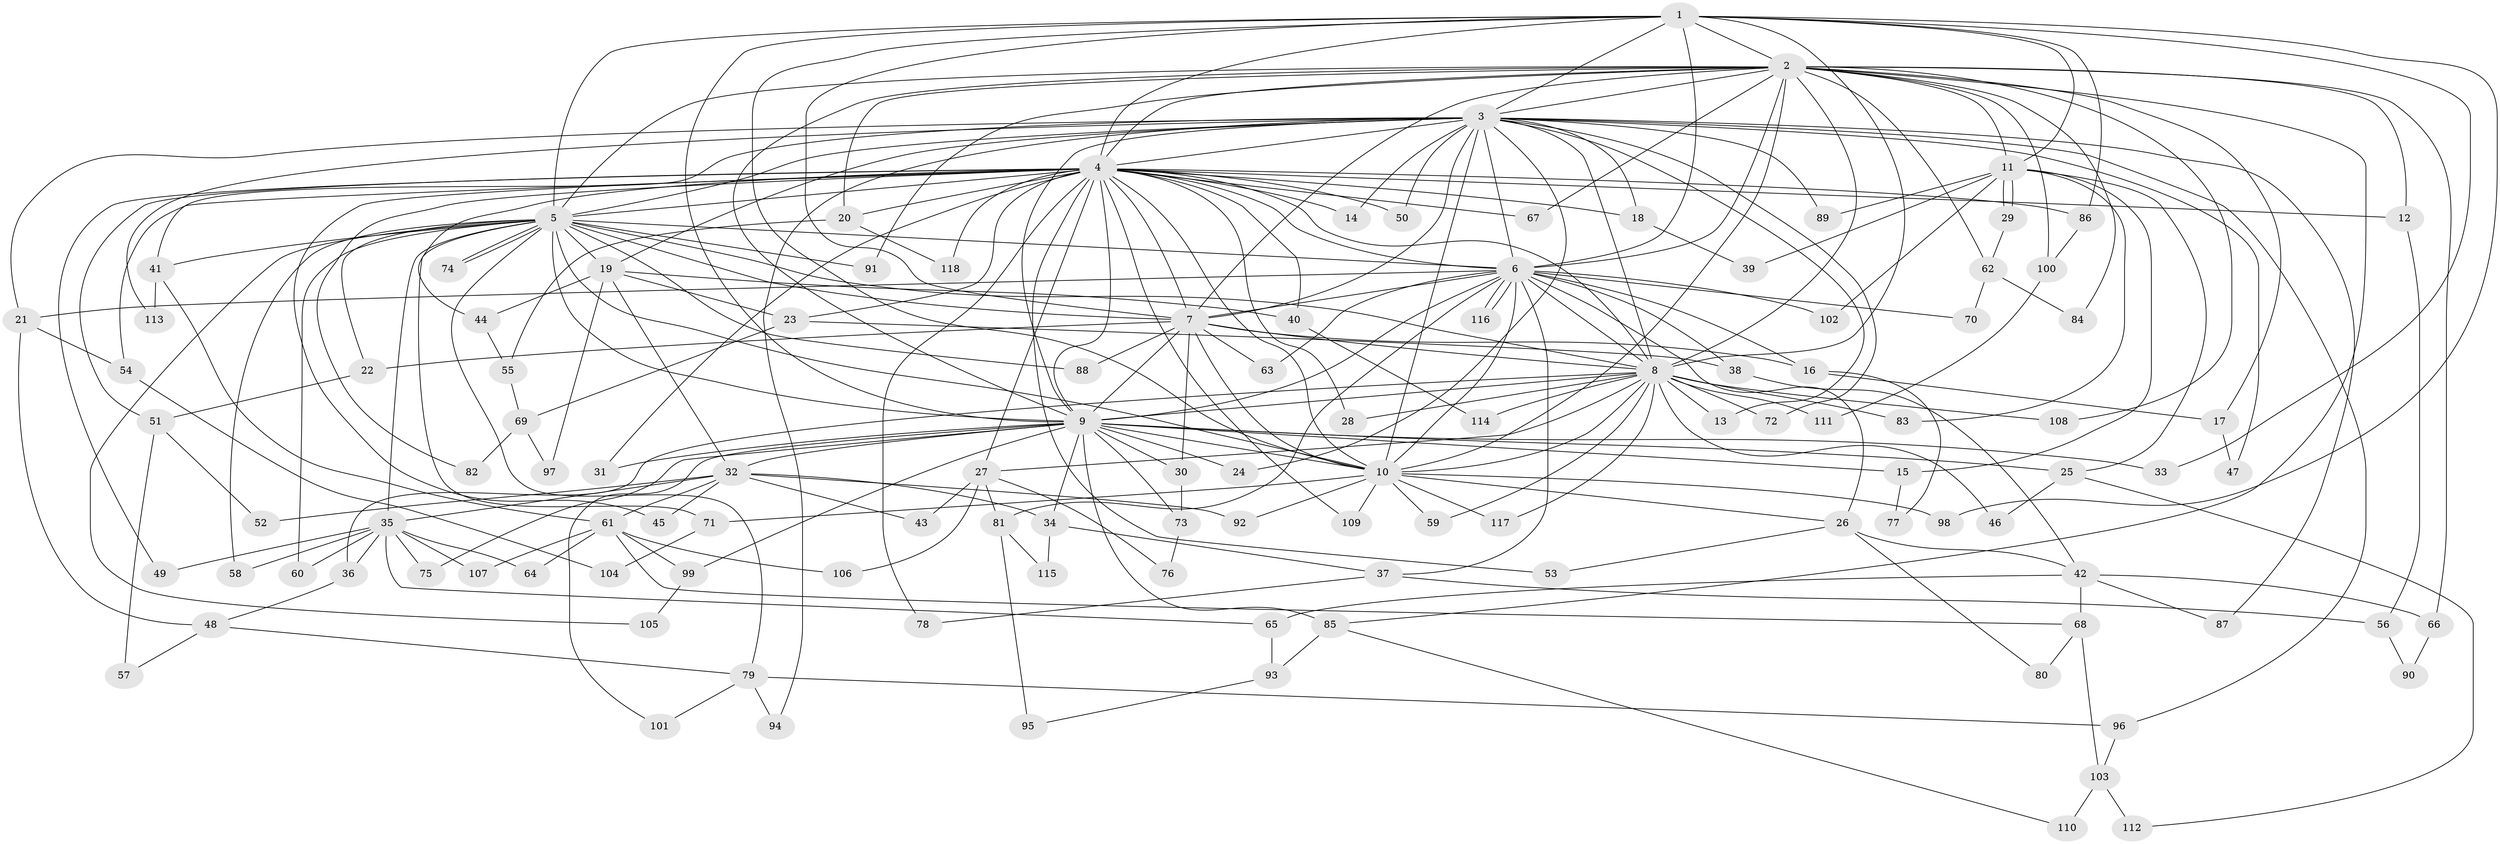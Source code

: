 // coarse degree distribution, {3: 0.24, 12: 0.04, 17: 0.02, 2: 0.18, 4: 0.12, 5: 0.06, 24: 0.02, 6: 0.12, 21: 0.02, 8: 0.04, 9: 0.04, 16: 0.04, 1: 0.04, 15: 0.02}
// Generated by graph-tools (version 1.1) at 2025/36/03/04/25 23:36:27]
// undirected, 118 vertices, 261 edges
graph export_dot {
  node [color=gray90,style=filled];
  1;
  2;
  3;
  4;
  5;
  6;
  7;
  8;
  9;
  10;
  11;
  12;
  13;
  14;
  15;
  16;
  17;
  18;
  19;
  20;
  21;
  22;
  23;
  24;
  25;
  26;
  27;
  28;
  29;
  30;
  31;
  32;
  33;
  34;
  35;
  36;
  37;
  38;
  39;
  40;
  41;
  42;
  43;
  44;
  45;
  46;
  47;
  48;
  49;
  50;
  51;
  52;
  53;
  54;
  55;
  56;
  57;
  58;
  59;
  60;
  61;
  62;
  63;
  64;
  65;
  66;
  67;
  68;
  69;
  70;
  71;
  72;
  73;
  74;
  75;
  76;
  77;
  78;
  79;
  80;
  81;
  82;
  83;
  84;
  85;
  86;
  87;
  88;
  89;
  90;
  91;
  92;
  93;
  94;
  95;
  96;
  97;
  98;
  99;
  100;
  101;
  102;
  103;
  104;
  105;
  106;
  107;
  108;
  109;
  110;
  111;
  112;
  113;
  114;
  115;
  116;
  117;
  118;
  1 -- 2;
  1 -- 3;
  1 -- 4;
  1 -- 5;
  1 -- 6;
  1 -- 7;
  1 -- 8;
  1 -- 9;
  1 -- 10;
  1 -- 11;
  1 -- 33;
  1 -- 86;
  1 -- 98;
  2 -- 3;
  2 -- 4;
  2 -- 5;
  2 -- 6;
  2 -- 7;
  2 -- 8;
  2 -- 9;
  2 -- 10;
  2 -- 11;
  2 -- 12;
  2 -- 17;
  2 -- 20;
  2 -- 62;
  2 -- 66;
  2 -- 67;
  2 -- 84;
  2 -- 85;
  2 -- 91;
  2 -- 100;
  2 -- 108;
  3 -- 4;
  3 -- 5;
  3 -- 6;
  3 -- 7;
  3 -- 8;
  3 -- 9;
  3 -- 10;
  3 -- 13;
  3 -- 14;
  3 -- 18;
  3 -- 19;
  3 -- 21;
  3 -- 24;
  3 -- 41;
  3 -- 47;
  3 -- 50;
  3 -- 72;
  3 -- 87;
  3 -- 89;
  3 -- 94;
  3 -- 96;
  3 -- 113;
  4 -- 5;
  4 -- 6;
  4 -- 7;
  4 -- 8;
  4 -- 9;
  4 -- 10;
  4 -- 12;
  4 -- 14;
  4 -- 18;
  4 -- 20;
  4 -- 23;
  4 -- 27;
  4 -- 28;
  4 -- 31;
  4 -- 40;
  4 -- 44;
  4 -- 45;
  4 -- 49;
  4 -- 50;
  4 -- 51;
  4 -- 53;
  4 -- 54;
  4 -- 67;
  4 -- 78;
  4 -- 82;
  4 -- 86;
  4 -- 109;
  4 -- 118;
  5 -- 6;
  5 -- 7;
  5 -- 8;
  5 -- 9;
  5 -- 10;
  5 -- 19;
  5 -- 22;
  5 -- 35;
  5 -- 41;
  5 -- 58;
  5 -- 60;
  5 -- 71;
  5 -- 74;
  5 -- 74;
  5 -- 79;
  5 -- 88;
  5 -- 91;
  5 -- 105;
  6 -- 7;
  6 -- 8;
  6 -- 9;
  6 -- 10;
  6 -- 16;
  6 -- 21;
  6 -- 26;
  6 -- 37;
  6 -- 38;
  6 -- 63;
  6 -- 70;
  6 -- 81;
  6 -- 102;
  6 -- 116;
  6 -- 116;
  7 -- 8;
  7 -- 9;
  7 -- 10;
  7 -- 16;
  7 -- 22;
  7 -- 30;
  7 -- 63;
  7 -- 88;
  8 -- 9;
  8 -- 10;
  8 -- 13;
  8 -- 27;
  8 -- 28;
  8 -- 36;
  8 -- 46;
  8 -- 59;
  8 -- 72;
  8 -- 83;
  8 -- 108;
  8 -- 111;
  8 -- 114;
  8 -- 117;
  9 -- 10;
  9 -- 15;
  9 -- 24;
  9 -- 25;
  9 -- 30;
  9 -- 31;
  9 -- 32;
  9 -- 33;
  9 -- 34;
  9 -- 73;
  9 -- 75;
  9 -- 85;
  9 -- 99;
  9 -- 101;
  10 -- 26;
  10 -- 59;
  10 -- 71;
  10 -- 92;
  10 -- 98;
  10 -- 109;
  10 -- 117;
  11 -- 15;
  11 -- 25;
  11 -- 29;
  11 -- 29;
  11 -- 39;
  11 -- 83;
  11 -- 89;
  11 -- 102;
  12 -- 56;
  15 -- 77;
  16 -- 17;
  16 -- 77;
  17 -- 47;
  18 -- 39;
  19 -- 23;
  19 -- 32;
  19 -- 40;
  19 -- 44;
  19 -- 97;
  20 -- 55;
  20 -- 118;
  21 -- 48;
  21 -- 54;
  22 -- 51;
  23 -- 38;
  23 -- 69;
  25 -- 46;
  25 -- 112;
  26 -- 42;
  26 -- 53;
  26 -- 80;
  27 -- 43;
  27 -- 76;
  27 -- 81;
  27 -- 106;
  29 -- 62;
  30 -- 73;
  32 -- 34;
  32 -- 35;
  32 -- 43;
  32 -- 45;
  32 -- 52;
  32 -- 61;
  32 -- 92;
  34 -- 37;
  34 -- 115;
  35 -- 36;
  35 -- 49;
  35 -- 58;
  35 -- 60;
  35 -- 64;
  35 -- 65;
  35 -- 75;
  35 -- 107;
  36 -- 48;
  37 -- 56;
  37 -- 78;
  38 -- 42;
  40 -- 114;
  41 -- 61;
  41 -- 113;
  42 -- 65;
  42 -- 66;
  42 -- 68;
  42 -- 87;
  44 -- 55;
  48 -- 57;
  48 -- 79;
  51 -- 52;
  51 -- 57;
  54 -- 104;
  55 -- 69;
  56 -- 90;
  61 -- 64;
  61 -- 68;
  61 -- 99;
  61 -- 106;
  61 -- 107;
  62 -- 70;
  62 -- 84;
  65 -- 93;
  66 -- 90;
  68 -- 80;
  68 -- 103;
  69 -- 82;
  69 -- 97;
  71 -- 104;
  73 -- 76;
  79 -- 94;
  79 -- 96;
  79 -- 101;
  81 -- 95;
  81 -- 115;
  85 -- 93;
  85 -- 110;
  86 -- 100;
  93 -- 95;
  96 -- 103;
  99 -- 105;
  100 -- 111;
  103 -- 110;
  103 -- 112;
}
